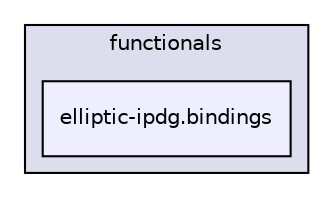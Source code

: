 digraph "elliptic-ipdg.bindings" {
  compound=true
  node [ fontsize="10", fontname="Helvetica"];
  edge [ labelfontsize="10", labelfontname="Helvetica"];
  subgraph clusterdir_b88ba22195be87413f0714aa36685cef {
    graph [ bgcolor="#ddddee", pencolor="black", label="functionals" fontname="Helvetica", fontsize="10", URL="dir_b88ba22195be87413f0714aa36685cef.html"]
  dir_bcf1d226401a22e5445730d2fc5b961a [shape=box, label="elliptic-ipdg.bindings", style="filled", fillcolor="#eeeeff", pencolor="black", URL="dir_bcf1d226401a22e5445730d2fc5b961a.html"];
  }
}
